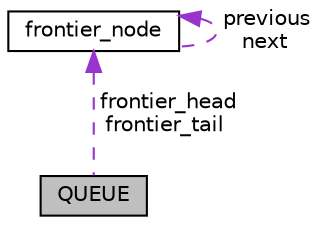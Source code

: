 digraph "QUEUE"
{
  edge [fontname="Helvetica",fontsize="10",labelfontname="Helvetica",labelfontsize="10"];
  node [fontname="Helvetica",fontsize="10",shape=record];
  Node1 [label="QUEUE",height=0.2,width=0.4,color="black", fillcolor="grey75", style="filled", fontcolor="black"];
  Node2 -> Node1 [dir="back",color="darkorchid3",fontsize="10",style="dashed",label=" frontier_head\nfrontier_tail" ,fontname="Helvetica"];
  Node2 [label="frontier_node",height=0.2,width=0.4,color="black", fillcolor="white", style="filled",URL="$structfrontier__node.html",tooltip="This is the struct of the FRONTIER_NODEs that get enqueued and dequeued in and out of the queue..."];
  Node2 -> Node2 [dir="back",color="darkorchid3",fontsize="10",style="dashed",label=" previous\nnext" ,fontname="Helvetica"];
}
